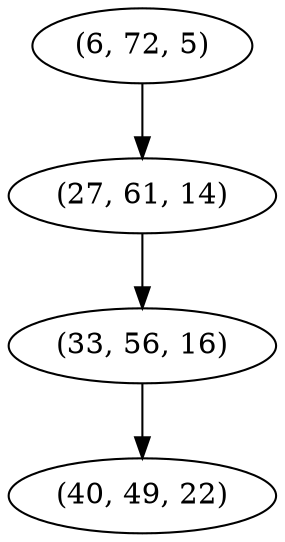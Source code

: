 digraph tree {
    "(6, 72, 5)";
    "(27, 61, 14)";
    "(33, 56, 16)";
    "(40, 49, 22)";
    "(6, 72, 5)" -> "(27, 61, 14)";
    "(27, 61, 14)" -> "(33, 56, 16)";
    "(33, 56, 16)" -> "(40, 49, 22)";
}
